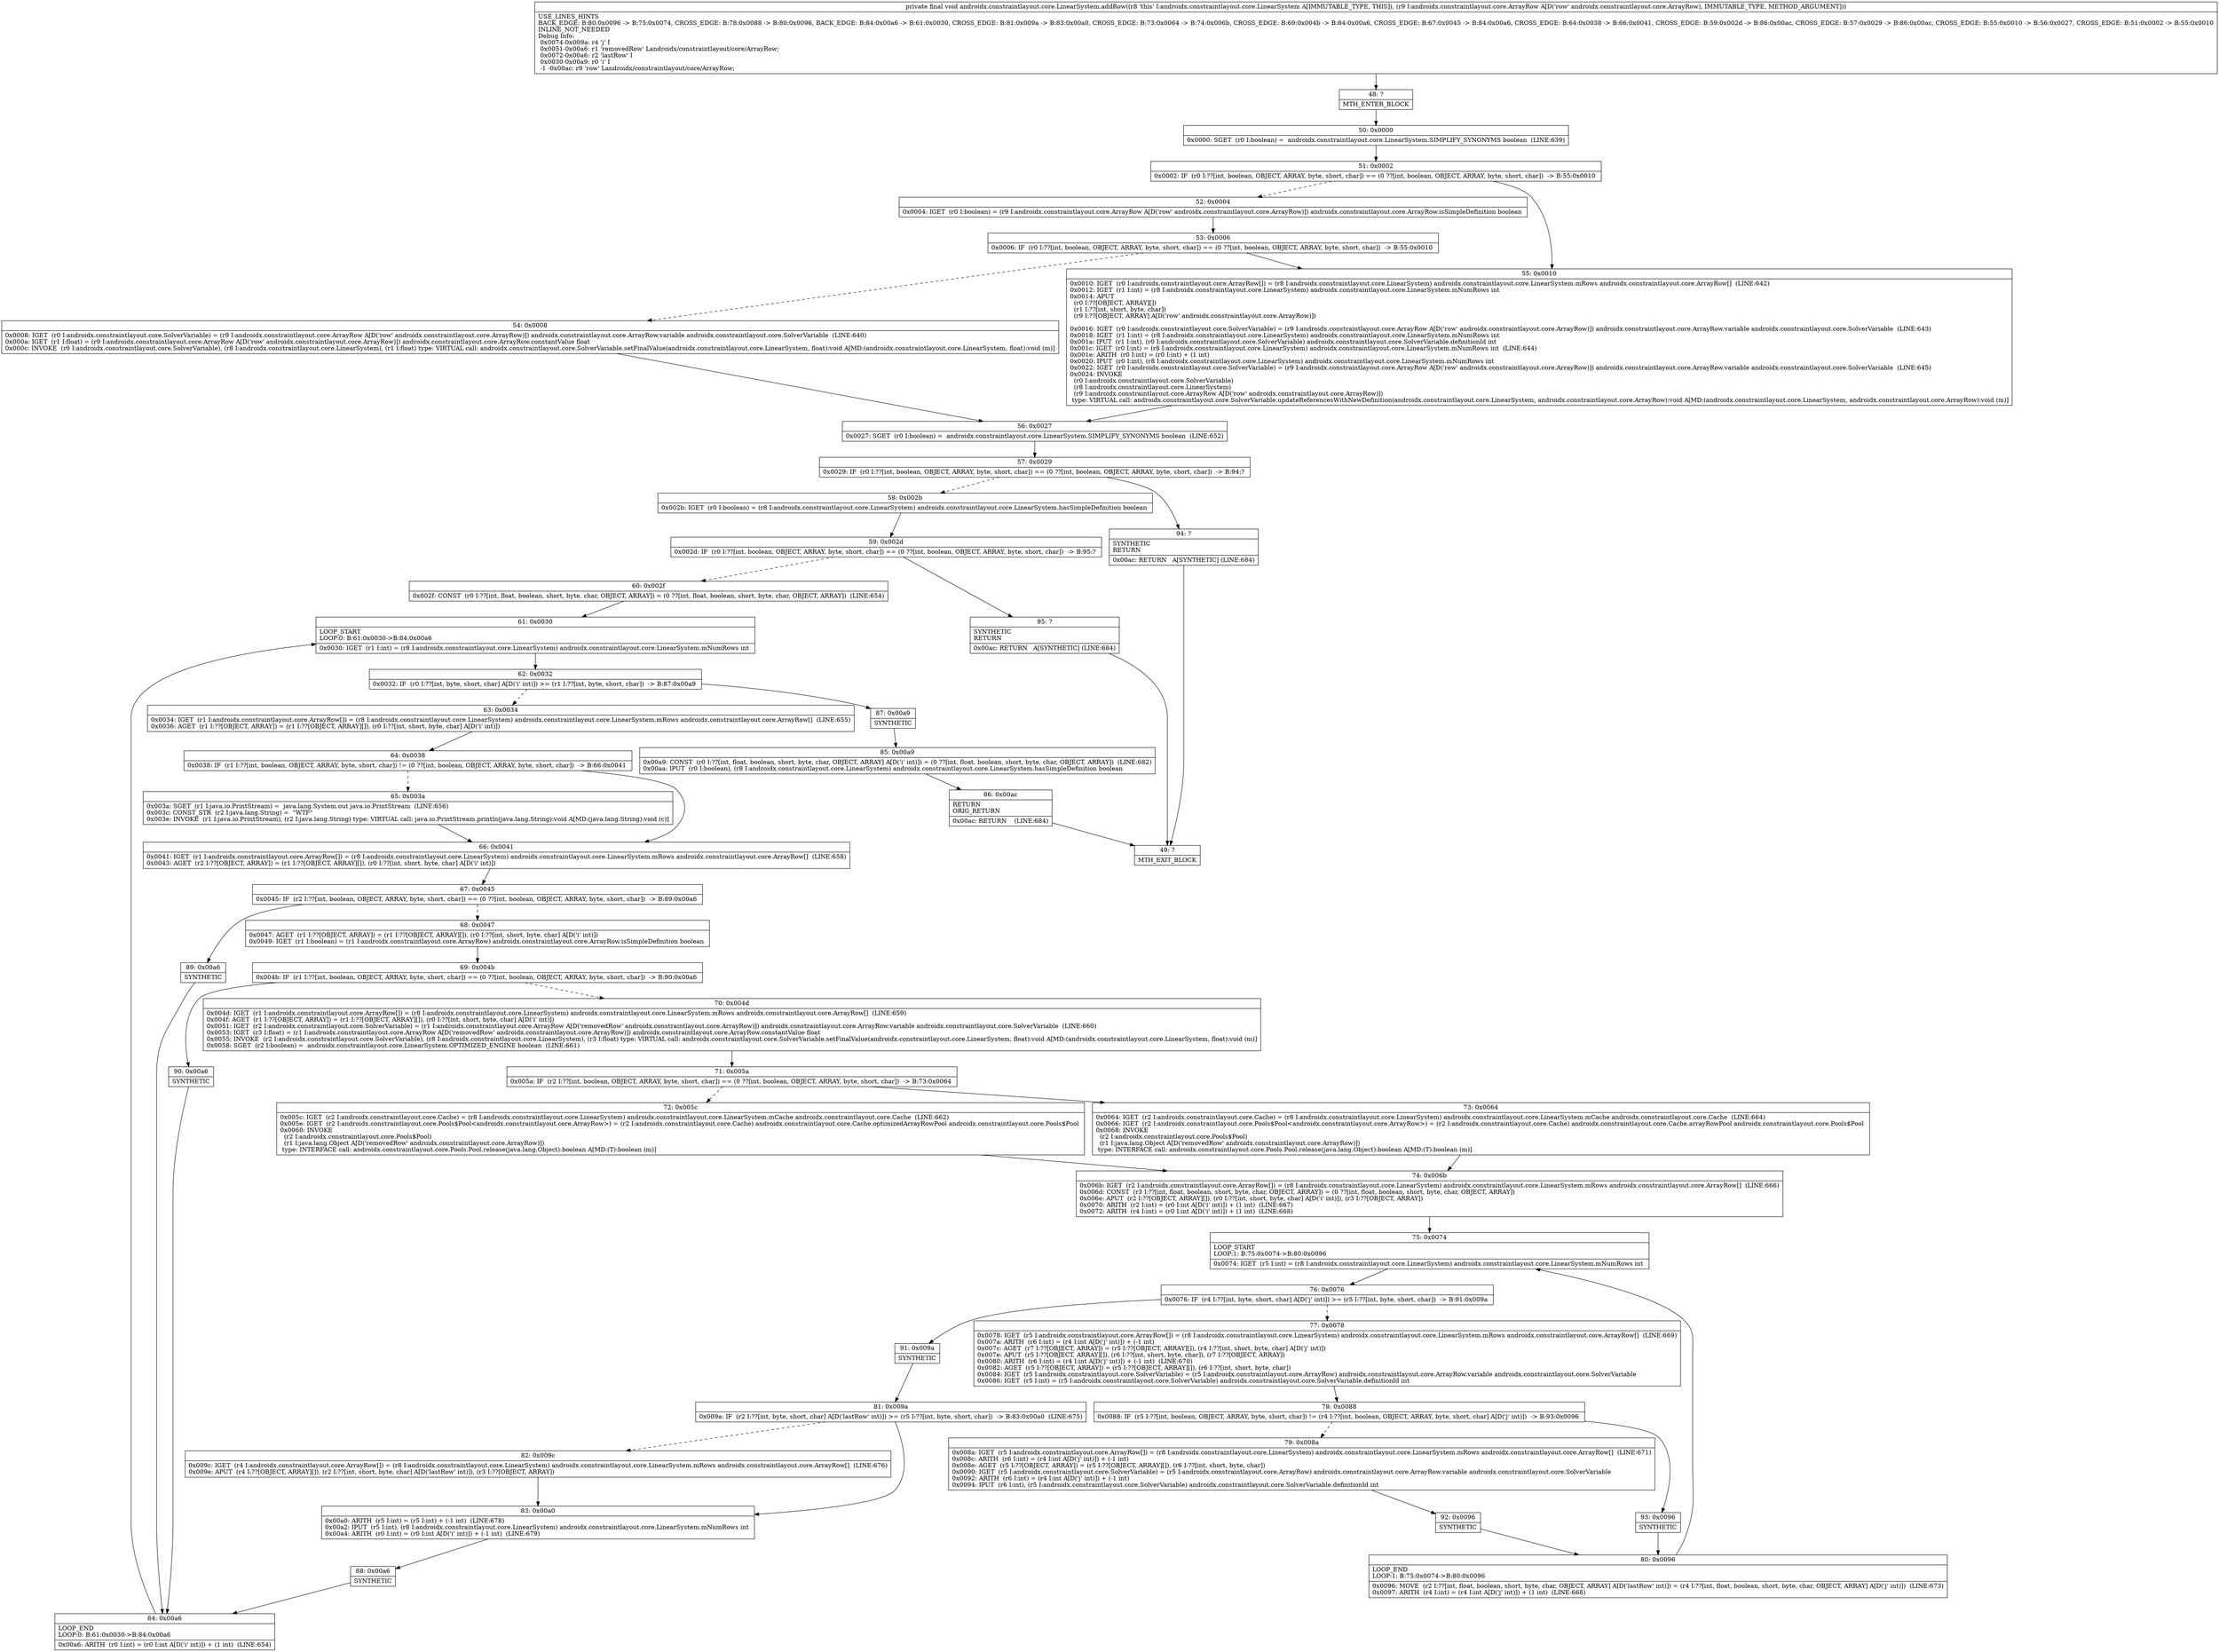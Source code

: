 digraph "CFG forandroidx.constraintlayout.core.LinearSystem.addRow(Landroidx\/constraintlayout\/core\/ArrayRow;)V" {
Node_48 [shape=record,label="{48\:\ ?|MTH_ENTER_BLOCK\l}"];
Node_50 [shape=record,label="{50\:\ 0x0000|0x0000: SGET  (r0 I:boolean) =  androidx.constraintlayout.core.LinearSystem.SIMPLIFY_SYNONYMS boolean  (LINE:639)\l}"];
Node_51 [shape=record,label="{51\:\ 0x0002|0x0002: IF  (r0 I:??[int, boolean, OBJECT, ARRAY, byte, short, char]) == (0 ??[int, boolean, OBJECT, ARRAY, byte, short, char])  \-\> B:55:0x0010 \l}"];
Node_52 [shape=record,label="{52\:\ 0x0004|0x0004: IGET  (r0 I:boolean) = (r9 I:androidx.constraintlayout.core.ArrayRow A[D('row' androidx.constraintlayout.core.ArrayRow)]) androidx.constraintlayout.core.ArrayRow.isSimpleDefinition boolean \l}"];
Node_53 [shape=record,label="{53\:\ 0x0006|0x0006: IF  (r0 I:??[int, boolean, OBJECT, ARRAY, byte, short, char]) == (0 ??[int, boolean, OBJECT, ARRAY, byte, short, char])  \-\> B:55:0x0010 \l}"];
Node_54 [shape=record,label="{54\:\ 0x0008|0x0008: IGET  (r0 I:androidx.constraintlayout.core.SolverVariable) = (r9 I:androidx.constraintlayout.core.ArrayRow A[D('row' androidx.constraintlayout.core.ArrayRow)]) androidx.constraintlayout.core.ArrayRow.variable androidx.constraintlayout.core.SolverVariable  (LINE:640)\l0x000a: IGET  (r1 I:float) = (r9 I:androidx.constraintlayout.core.ArrayRow A[D('row' androidx.constraintlayout.core.ArrayRow)]) androidx.constraintlayout.core.ArrayRow.constantValue float \l0x000c: INVOKE  (r0 I:androidx.constraintlayout.core.SolverVariable), (r8 I:androidx.constraintlayout.core.LinearSystem), (r1 I:float) type: VIRTUAL call: androidx.constraintlayout.core.SolverVariable.setFinalValue(androidx.constraintlayout.core.LinearSystem, float):void A[MD:(androidx.constraintlayout.core.LinearSystem, float):void (m)]\l}"];
Node_56 [shape=record,label="{56\:\ 0x0027|0x0027: SGET  (r0 I:boolean) =  androidx.constraintlayout.core.LinearSystem.SIMPLIFY_SYNONYMS boolean  (LINE:652)\l}"];
Node_57 [shape=record,label="{57\:\ 0x0029|0x0029: IF  (r0 I:??[int, boolean, OBJECT, ARRAY, byte, short, char]) == (0 ??[int, boolean, OBJECT, ARRAY, byte, short, char])  \-\> B:94:? \l}"];
Node_58 [shape=record,label="{58\:\ 0x002b|0x002b: IGET  (r0 I:boolean) = (r8 I:androidx.constraintlayout.core.LinearSystem) androidx.constraintlayout.core.LinearSystem.hasSimpleDefinition boolean \l}"];
Node_59 [shape=record,label="{59\:\ 0x002d|0x002d: IF  (r0 I:??[int, boolean, OBJECT, ARRAY, byte, short, char]) == (0 ??[int, boolean, OBJECT, ARRAY, byte, short, char])  \-\> B:95:? \l}"];
Node_60 [shape=record,label="{60\:\ 0x002f|0x002f: CONST  (r0 I:??[int, float, boolean, short, byte, char, OBJECT, ARRAY]) = (0 ??[int, float, boolean, short, byte, char, OBJECT, ARRAY])  (LINE:654)\l}"];
Node_61 [shape=record,label="{61\:\ 0x0030|LOOP_START\lLOOP:0: B:61:0x0030\-\>B:84:0x00a6\l|0x0030: IGET  (r1 I:int) = (r8 I:androidx.constraintlayout.core.LinearSystem) androidx.constraintlayout.core.LinearSystem.mNumRows int \l}"];
Node_62 [shape=record,label="{62\:\ 0x0032|0x0032: IF  (r0 I:??[int, byte, short, char] A[D('i' int)]) \>= (r1 I:??[int, byte, short, char])  \-\> B:87:0x00a9 \l}"];
Node_63 [shape=record,label="{63\:\ 0x0034|0x0034: IGET  (r1 I:androidx.constraintlayout.core.ArrayRow[]) = (r8 I:androidx.constraintlayout.core.LinearSystem) androidx.constraintlayout.core.LinearSystem.mRows androidx.constraintlayout.core.ArrayRow[]  (LINE:655)\l0x0036: AGET  (r1 I:??[OBJECT, ARRAY]) = (r1 I:??[OBJECT, ARRAY][]), (r0 I:??[int, short, byte, char] A[D('i' int)]) \l}"];
Node_64 [shape=record,label="{64\:\ 0x0038|0x0038: IF  (r1 I:??[int, boolean, OBJECT, ARRAY, byte, short, char]) != (0 ??[int, boolean, OBJECT, ARRAY, byte, short, char])  \-\> B:66:0x0041 \l}"];
Node_65 [shape=record,label="{65\:\ 0x003a|0x003a: SGET  (r1 I:java.io.PrintStream) =  java.lang.System.out java.io.PrintStream  (LINE:656)\l0x003c: CONST_STR  (r2 I:java.lang.String) =  \"WTF\" \l0x003e: INVOKE  (r1 I:java.io.PrintStream), (r2 I:java.lang.String) type: VIRTUAL call: java.io.PrintStream.println(java.lang.String):void A[MD:(java.lang.String):void (c)]\l}"];
Node_66 [shape=record,label="{66\:\ 0x0041|0x0041: IGET  (r1 I:androidx.constraintlayout.core.ArrayRow[]) = (r8 I:androidx.constraintlayout.core.LinearSystem) androidx.constraintlayout.core.LinearSystem.mRows androidx.constraintlayout.core.ArrayRow[]  (LINE:658)\l0x0043: AGET  (r2 I:??[OBJECT, ARRAY]) = (r1 I:??[OBJECT, ARRAY][]), (r0 I:??[int, short, byte, char] A[D('i' int)]) \l}"];
Node_67 [shape=record,label="{67\:\ 0x0045|0x0045: IF  (r2 I:??[int, boolean, OBJECT, ARRAY, byte, short, char]) == (0 ??[int, boolean, OBJECT, ARRAY, byte, short, char])  \-\> B:89:0x00a6 \l}"];
Node_68 [shape=record,label="{68\:\ 0x0047|0x0047: AGET  (r1 I:??[OBJECT, ARRAY]) = (r1 I:??[OBJECT, ARRAY][]), (r0 I:??[int, short, byte, char] A[D('i' int)]) \l0x0049: IGET  (r1 I:boolean) = (r1 I:androidx.constraintlayout.core.ArrayRow) androidx.constraintlayout.core.ArrayRow.isSimpleDefinition boolean \l}"];
Node_69 [shape=record,label="{69\:\ 0x004b|0x004b: IF  (r1 I:??[int, boolean, OBJECT, ARRAY, byte, short, char]) == (0 ??[int, boolean, OBJECT, ARRAY, byte, short, char])  \-\> B:90:0x00a6 \l}"];
Node_70 [shape=record,label="{70\:\ 0x004d|0x004d: IGET  (r1 I:androidx.constraintlayout.core.ArrayRow[]) = (r8 I:androidx.constraintlayout.core.LinearSystem) androidx.constraintlayout.core.LinearSystem.mRows androidx.constraintlayout.core.ArrayRow[]  (LINE:659)\l0x004f: AGET  (r1 I:??[OBJECT, ARRAY]) = (r1 I:??[OBJECT, ARRAY][]), (r0 I:??[int, short, byte, char] A[D('i' int)]) \l0x0051: IGET  (r2 I:androidx.constraintlayout.core.SolverVariable) = (r1 I:androidx.constraintlayout.core.ArrayRow A[D('removedRow' androidx.constraintlayout.core.ArrayRow)]) androidx.constraintlayout.core.ArrayRow.variable androidx.constraintlayout.core.SolverVariable  (LINE:660)\l0x0053: IGET  (r3 I:float) = (r1 I:androidx.constraintlayout.core.ArrayRow A[D('removedRow' androidx.constraintlayout.core.ArrayRow)]) androidx.constraintlayout.core.ArrayRow.constantValue float \l0x0055: INVOKE  (r2 I:androidx.constraintlayout.core.SolverVariable), (r8 I:androidx.constraintlayout.core.LinearSystem), (r3 I:float) type: VIRTUAL call: androidx.constraintlayout.core.SolverVariable.setFinalValue(androidx.constraintlayout.core.LinearSystem, float):void A[MD:(androidx.constraintlayout.core.LinearSystem, float):void (m)]\l0x0058: SGET  (r2 I:boolean) =  androidx.constraintlayout.core.LinearSystem.OPTIMIZED_ENGINE boolean  (LINE:661)\l}"];
Node_71 [shape=record,label="{71\:\ 0x005a|0x005a: IF  (r2 I:??[int, boolean, OBJECT, ARRAY, byte, short, char]) == (0 ??[int, boolean, OBJECT, ARRAY, byte, short, char])  \-\> B:73:0x0064 \l}"];
Node_72 [shape=record,label="{72\:\ 0x005c|0x005c: IGET  (r2 I:androidx.constraintlayout.core.Cache) = (r8 I:androidx.constraintlayout.core.LinearSystem) androidx.constraintlayout.core.LinearSystem.mCache androidx.constraintlayout.core.Cache  (LINE:662)\l0x005e: IGET  (r2 I:androidx.constraintlayout.core.Pools$Pool\<androidx.constraintlayout.core.ArrayRow\>) = (r2 I:androidx.constraintlayout.core.Cache) androidx.constraintlayout.core.Cache.optimizedArrayRowPool androidx.constraintlayout.core.Pools$Pool \l0x0060: INVOKE  \l  (r2 I:androidx.constraintlayout.core.Pools$Pool)\l  (r1 I:java.lang.Object A[D('removedRow' androidx.constraintlayout.core.ArrayRow)])\l type: INTERFACE call: androidx.constraintlayout.core.Pools.Pool.release(java.lang.Object):boolean A[MD:(T):boolean (m)]\l}"];
Node_74 [shape=record,label="{74\:\ 0x006b|0x006b: IGET  (r2 I:androidx.constraintlayout.core.ArrayRow[]) = (r8 I:androidx.constraintlayout.core.LinearSystem) androidx.constraintlayout.core.LinearSystem.mRows androidx.constraintlayout.core.ArrayRow[]  (LINE:666)\l0x006d: CONST  (r3 I:??[int, float, boolean, short, byte, char, OBJECT, ARRAY]) = (0 ??[int, float, boolean, short, byte, char, OBJECT, ARRAY]) \l0x006e: APUT  (r2 I:??[OBJECT, ARRAY][]), (r0 I:??[int, short, byte, char] A[D('i' int)]), (r3 I:??[OBJECT, ARRAY]) \l0x0070: ARITH  (r2 I:int) = (r0 I:int A[D('i' int)]) + (1 int)  (LINE:667)\l0x0072: ARITH  (r4 I:int) = (r0 I:int A[D('i' int)]) + (1 int)  (LINE:668)\l}"];
Node_75 [shape=record,label="{75\:\ 0x0074|LOOP_START\lLOOP:1: B:75:0x0074\-\>B:80:0x0096\l|0x0074: IGET  (r5 I:int) = (r8 I:androidx.constraintlayout.core.LinearSystem) androidx.constraintlayout.core.LinearSystem.mNumRows int \l}"];
Node_76 [shape=record,label="{76\:\ 0x0076|0x0076: IF  (r4 I:??[int, byte, short, char] A[D('j' int)]) \>= (r5 I:??[int, byte, short, char])  \-\> B:91:0x009a \l}"];
Node_77 [shape=record,label="{77\:\ 0x0078|0x0078: IGET  (r5 I:androidx.constraintlayout.core.ArrayRow[]) = (r8 I:androidx.constraintlayout.core.LinearSystem) androidx.constraintlayout.core.LinearSystem.mRows androidx.constraintlayout.core.ArrayRow[]  (LINE:669)\l0x007a: ARITH  (r6 I:int) = (r4 I:int A[D('j' int)]) + (\-1 int) \l0x007c: AGET  (r7 I:??[OBJECT, ARRAY]) = (r5 I:??[OBJECT, ARRAY][]), (r4 I:??[int, short, byte, char] A[D('j' int)]) \l0x007e: APUT  (r5 I:??[OBJECT, ARRAY][]), (r6 I:??[int, short, byte, char]), (r7 I:??[OBJECT, ARRAY]) \l0x0080: ARITH  (r6 I:int) = (r4 I:int A[D('j' int)]) + (\-1 int)  (LINE:670)\l0x0082: AGET  (r5 I:??[OBJECT, ARRAY]) = (r5 I:??[OBJECT, ARRAY][]), (r6 I:??[int, short, byte, char]) \l0x0084: IGET  (r5 I:androidx.constraintlayout.core.SolverVariable) = (r5 I:androidx.constraintlayout.core.ArrayRow) androidx.constraintlayout.core.ArrayRow.variable androidx.constraintlayout.core.SolverVariable \l0x0086: IGET  (r5 I:int) = (r5 I:androidx.constraintlayout.core.SolverVariable) androidx.constraintlayout.core.SolverVariable.definitionId int \l}"];
Node_78 [shape=record,label="{78\:\ 0x0088|0x0088: IF  (r5 I:??[int, boolean, OBJECT, ARRAY, byte, short, char]) != (r4 I:??[int, boolean, OBJECT, ARRAY, byte, short, char] A[D('j' int)])  \-\> B:93:0x0096 \l}"];
Node_79 [shape=record,label="{79\:\ 0x008a|0x008a: IGET  (r5 I:androidx.constraintlayout.core.ArrayRow[]) = (r8 I:androidx.constraintlayout.core.LinearSystem) androidx.constraintlayout.core.LinearSystem.mRows androidx.constraintlayout.core.ArrayRow[]  (LINE:671)\l0x008c: ARITH  (r6 I:int) = (r4 I:int A[D('j' int)]) + (\-1 int) \l0x008e: AGET  (r5 I:??[OBJECT, ARRAY]) = (r5 I:??[OBJECT, ARRAY][]), (r6 I:??[int, short, byte, char]) \l0x0090: IGET  (r5 I:androidx.constraintlayout.core.SolverVariable) = (r5 I:androidx.constraintlayout.core.ArrayRow) androidx.constraintlayout.core.ArrayRow.variable androidx.constraintlayout.core.SolverVariable \l0x0092: ARITH  (r6 I:int) = (r4 I:int A[D('j' int)]) + (\-1 int) \l0x0094: IPUT  (r6 I:int), (r5 I:androidx.constraintlayout.core.SolverVariable) androidx.constraintlayout.core.SolverVariable.definitionId int \l}"];
Node_92 [shape=record,label="{92\:\ 0x0096|SYNTHETIC\l}"];
Node_80 [shape=record,label="{80\:\ 0x0096|LOOP_END\lLOOP:1: B:75:0x0074\-\>B:80:0x0096\l|0x0096: MOVE  (r2 I:??[int, float, boolean, short, byte, char, OBJECT, ARRAY] A[D('lastRow' int)]) = (r4 I:??[int, float, boolean, short, byte, char, OBJECT, ARRAY] A[D('j' int)])  (LINE:673)\l0x0097: ARITH  (r4 I:int) = (r4 I:int A[D('j' int)]) + (1 int)  (LINE:668)\l}"];
Node_93 [shape=record,label="{93\:\ 0x0096|SYNTHETIC\l}"];
Node_91 [shape=record,label="{91\:\ 0x009a|SYNTHETIC\l}"];
Node_81 [shape=record,label="{81\:\ 0x009a|0x009a: IF  (r2 I:??[int, byte, short, char] A[D('lastRow' int)]) \>= (r5 I:??[int, byte, short, char])  \-\> B:83:0x00a0  (LINE:675)\l}"];
Node_82 [shape=record,label="{82\:\ 0x009c|0x009c: IGET  (r4 I:androidx.constraintlayout.core.ArrayRow[]) = (r8 I:androidx.constraintlayout.core.LinearSystem) androidx.constraintlayout.core.LinearSystem.mRows androidx.constraintlayout.core.ArrayRow[]  (LINE:676)\l0x009e: APUT  (r4 I:??[OBJECT, ARRAY][]), (r2 I:??[int, short, byte, char] A[D('lastRow' int)]), (r3 I:??[OBJECT, ARRAY]) \l}"];
Node_83 [shape=record,label="{83\:\ 0x00a0|0x00a0: ARITH  (r5 I:int) = (r5 I:int) + (\-1 int)  (LINE:678)\l0x00a2: IPUT  (r5 I:int), (r8 I:androidx.constraintlayout.core.LinearSystem) androidx.constraintlayout.core.LinearSystem.mNumRows int \l0x00a4: ARITH  (r0 I:int) = (r0 I:int A[D('i' int)]) + (\-1 int)  (LINE:679)\l}"];
Node_88 [shape=record,label="{88\:\ 0x00a6|SYNTHETIC\l}"];
Node_84 [shape=record,label="{84\:\ 0x00a6|LOOP_END\lLOOP:0: B:61:0x0030\-\>B:84:0x00a6\l|0x00a6: ARITH  (r0 I:int) = (r0 I:int A[D('i' int)]) + (1 int)  (LINE:654)\l}"];
Node_73 [shape=record,label="{73\:\ 0x0064|0x0064: IGET  (r2 I:androidx.constraintlayout.core.Cache) = (r8 I:androidx.constraintlayout.core.LinearSystem) androidx.constraintlayout.core.LinearSystem.mCache androidx.constraintlayout.core.Cache  (LINE:664)\l0x0066: IGET  (r2 I:androidx.constraintlayout.core.Pools$Pool\<androidx.constraintlayout.core.ArrayRow\>) = (r2 I:androidx.constraintlayout.core.Cache) androidx.constraintlayout.core.Cache.arrayRowPool androidx.constraintlayout.core.Pools$Pool \l0x0068: INVOKE  \l  (r2 I:androidx.constraintlayout.core.Pools$Pool)\l  (r1 I:java.lang.Object A[D('removedRow' androidx.constraintlayout.core.ArrayRow)])\l type: INTERFACE call: androidx.constraintlayout.core.Pools.Pool.release(java.lang.Object):boolean A[MD:(T):boolean (m)]\l}"];
Node_90 [shape=record,label="{90\:\ 0x00a6|SYNTHETIC\l}"];
Node_89 [shape=record,label="{89\:\ 0x00a6|SYNTHETIC\l}"];
Node_87 [shape=record,label="{87\:\ 0x00a9|SYNTHETIC\l}"];
Node_85 [shape=record,label="{85\:\ 0x00a9|0x00a9: CONST  (r0 I:??[int, float, boolean, short, byte, char, OBJECT, ARRAY] A[D('i' int)]) = (0 ??[int, float, boolean, short, byte, char, OBJECT, ARRAY])  (LINE:682)\l0x00aa: IPUT  (r0 I:boolean), (r8 I:androidx.constraintlayout.core.LinearSystem) androidx.constraintlayout.core.LinearSystem.hasSimpleDefinition boolean \l}"];
Node_86 [shape=record,label="{86\:\ 0x00ac|RETURN\lORIG_RETURN\l|0x00ac: RETURN    (LINE:684)\l}"];
Node_49 [shape=record,label="{49\:\ ?|MTH_EXIT_BLOCK\l}"];
Node_95 [shape=record,label="{95\:\ ?|SYNTHETIC\lRETURN\l|0x00ac: RETURN   A[SYNTHETIC] (LINE:684)\l}"];
Node_94 [shape=record,label="{94\:\ ?|SYNTHETIC\lRETURN\l|0x00ac: RETURN   A[SYNTHETIC] (LINE:684)\l}"];
Node_55 [shape=record,label="{55\:\ 0x0010|0x0010: IGET  (r0 I:androidx.constraintlayout.core.ArrayRow[]) = (r8 I:androidx.constraintlayout.core.LinearSystem) androidx.constraintlayout.core.LinearSystem.mRows androidx.constraintlayout.core.ArrayRow[]  (LINE:642)\l0x0012: IGET  (r1 I:int) = (r8 I:androidx.constraintlayout.core.LinearSystem) androidx.constraintlayout.core.LinearSystem.mNumRows int \l0x0014: APUT  \l  (r0 I:??[OBJECT, ARRAY][])\l  (r1 I:??[int, short, byte, char])\l  (r9 I:??[OBJECT, ARRAY] A[D('row' androidx.constraintlayout.core.ArrayRow)])\l \l0x0016: IGET  (r0 I:androidx.constraintlayout.core.SolverVariable) = (r9 I:androidx.constraintlayout.core.ArrayRow A[D('row' androidx.constraintlayout.core.ArrayRow)]) androidx.constraintlayout.core.ArrayRow.variable androidx.constraintlayout.core.SolverVariable  (LINE:643)\l0x0018: IGET  (r1 I:int) = (r8 I:androidx.constraintlayout.core.LinearSystem) androidx.constraintlayout.core.LinearSystem.mNumRows int \l0x001a: IPUT  (r1 I:int), (r0 I:androidx.constraintlayout.core.SolverVariable) androidx.constraintlayout.core.SolverVariable.definitionId int \l0x001c: IGET  (r0 I:int) = (r8 I:androidx.constraintlayout.core.LinearSystem) androidx.constraintlayout.core.LinearSystem.mNumRows int  (LINE:644)\l0x001e: ARITH  (r0 I:int) = (r0 I:int) + (1 int) \l0x0020: IPUT  (r0 I:int), (r8 I:androidx.constraintlayout.core.LinearSystem) androidx.constraintlayout.core.LinearSystem.mNumRows int \l0x0022: IGET  (r0 I:androidx.constraintlayout.core.SolverVariable) = (r9 I:androidx.constraintlayout.core.ArrayRow A[D('row' androidx.constraintlayout.core.ArrayRow)]) androidx.constraintlayout.core.ArrayRow.variable androidx.constraintlayout.core.SolverVariable  (LINE:645)\l0x0024: INVOKE  \l  (r0 I:androidx.constraintlayout.core.SolverVariable)\l  (r8 I:androidx.constraintlayout.core.LinearSystem)\l  (r9 I:androidx.constraintlayout.core.ArrayRow A[D('row' androidx.constraintlayout.core.ArrayRow)])\l type: VIRTUAL call: androidx.constraintlayout.core.SolverVariable.updateReferencesWithNewDefinition(androidx.constraintlayout.core.LinearSystem, androidx.constraintlayout.core.ArrayRow):void A[MD:(androidx.constraintlayout.core.LinearSystem, androidx.constraintlayout.core.ArrayRow):void (m)]\l}"];
MethodNode[shape=record,label="{private final void androidx.constraintlayout.core.LinearSystem.addRow((r8 'this' I:androidx.constraintlayout.core.LinearSystem A[IMMUTABLE_TYPE, THIS]), (r9 I:androidx.constraintlayout.core.ArrayRow A[D('row' androidx.constraintlayout.core.ArrayRow), IMMUTABLE_TYPE, METHOD_ARGUMENT]))  | USE_LINES_HINTS\lBACK_EDGE: B:80:0x0096 \-\> B:75:0x0074, CROSS_EDGE: B:78:0x0088 \-\> B:80:0x0096, BACK_EDGE: B:84:0x00a6 \-\> B:61:0x0030, CROSS_EDGE: B:81:0x009a \-\> B:83:0x00a0, CROSS_EDGE: B:73:0x0064 \-\> B:74:0x006b, CROSS_EDGE: B:69:0x004b \-\> B:84:0x00a6, CROSS_EDGE: B:67:0x0045 \-\> B:84:0x00a6, CROSS_EDGE: B:64:0x0038 \-\> B:66:0x0041, CROSS_EDGE: B:59:0x002d \-\> B:86:0x00ac, CROSS_EDGE: B:57:0x0029 \-\> B:86:0x00ac, CROSS_EDGE: B:55:0x0010 \-\> B:56:0x0027, CROSS_EDGE: B:51:0x0002 \-\> B:55:0x0010\lINLINE_NOT_NEEDED\lDebug Info:\l  0x0074\-0x009a: r4 'j' I\l  0x0051\-0x00a6: r1 'removedRow' Landroidx\/constraintlayout\/core\/ArrayRow;\l  0x0072\-0x00a6: r2 'lastRow' I\l  0x0030\-0x00a9: r0 'i' I\l  \-1 \-0x00ac: r9 'row' Landroidx\/constraintlayout\/core\/ArrayRow;\l}"];
MethodNode -> Node_48;Node_48 -> Node_50;
Node_50 -> Node_51;
Node_51 -> Node_52[style=dashed];
Node_51 -> Node_55;
Node_52 -> Node_53;
Node_53 -> Node_54[style=dashed];
Node_53 -> Node_55;
Node_54 -> Node_56;
Node_56 -> Node_57;
Node_57 -> Node_58[style=dashed];
Node_57 -> Node_94;
Node_58 -> Node_59;
Node_59 -> Node_60[style=dashed];
Node_59 -> Node_95;
Node_60 -> Node_61;
Node_61 -> Node_62;
Node_62 -> Node_63[style=dashed];
Node_62 -> Node_87;
Node_63 -> Node_64;
Node_64 -> Node_65[style=dashed];
Node_64 -> Node_66;
Node_65 -> Node_66;
Node_66 -> Node_67;
Node_67 -> Node_68[style=dashed];
Node_67 -> Node_89;
Node_68 -> Node_69;
Node_69 -> Node_70[style=dashed];
Node_69 -> Node_90;
Node_70 -> Node_71;
Node_71 -> Node_72[style=dashed];
Node_71 -> Node_73;
Node_72 -> Node_74;
Node_74 -> Node_75;
Node_75 -> Node_76;
Node_76 -> Node_77[style=dashed];
Node_76 -> Node_91;
Node_77 -> Node_78;
Node_78 -> Node_79[style=dashed];
Node_78 -> Node_93;
Node_79 -> Node_92;
Node_92 -> Node_80;
Node_80 -> Node_75;
Node_93 -> Node_80;
Node_91 -> Node_81;
Node_81 -> Node_82[style=dashed];
Node_81 -> Node_83;
Node_82 -> Node_83;
Node_83 -> Node_88;
Node_88 -> Node_84;
Node_84 -> Node_61;
Node_73 -> Node_74;
Node_90 -> Node_84;
Node_89 -> Node_84;
Node_87 -> Node_85;
Node_85 -> Node_86;
Node_86 -> Node_49;
Node_95 -> Node_49;
Node_94 -> Node_49;
Node_55 -> Node_56;
}

